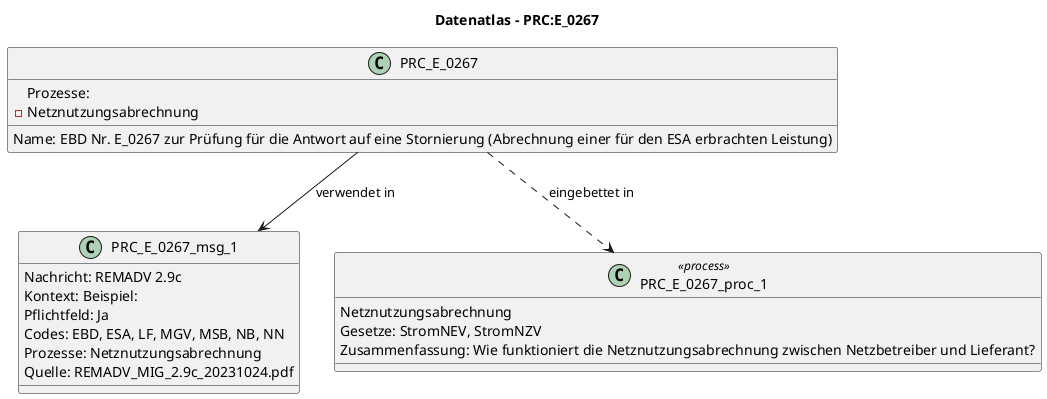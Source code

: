 @startuml
title Datenatlas – PRC:E_0267
class PRC_E_0267 {
  Name: EBD Nr. E_0267 zur Prüfung für die Antwort auf eine Stornierung (Abrechnung einer für den ESA erbrachten Leistung)
  Prozesse:
    - Netznutzungsabrechnung
}
class PRC_E_0267_msg_1 {
  Nachricht: REMADV 2.9c
  Kontext: Beispiel:
  Pflichtfeld: Ja
  Codes: EBD, ESA, LF, MGV, MSB, NB, NN
  Prozesse: Netznutzungsabrechnung
  Quelle: REMADV_MIG_2.9c_20231024.pdf
}
PRC_E_0267 --> PRC_E_0267_msg_1 : verwendet in
class PRC_E_0267_proc_1 <<process>> {
  Netznutzungsabrechnung
  Gesetze: StromNEV, StromNZV
  Zusammenfassung: Wie funktioniert die Netznutzungsabrechnung zwischen Netzbetreiber und Lieferant?
}
PRC_E_0267 ..> PRC_E_0267_proc_1 : eingebettet in
@enduml
